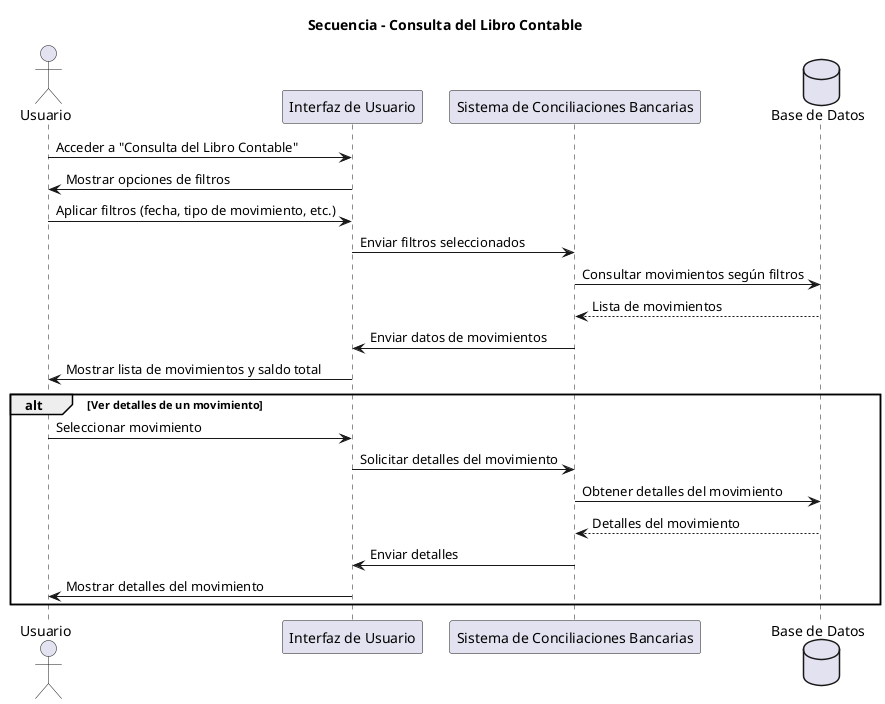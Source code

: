 @startuml
title Secuencia - Consulta del Libro Contable

actor Usuario as User
participant "Interfaz de Usuario" as UI
participant "Sistema de Conciliaciones Bancarias" as Sistema
database "Base de Datos" as BD

User -> UI: Acceder a "Consulta del Libro Contable"
UI -> User: Mostrar opciones de filtros
User -> UI: Aplicar filtros (fecha, tipo de movimiento, etc.)
UI -> Sistema: Enviar filtros seleccionados
Sistema -> BD: Consultar movimientos según filtros
BD --> Sistema: Lista de movimientos
Sistema -> UI: Enviar datos de movimientos
UI -> User: Mostrar lista de movimientos y saldo total

alt Ver detalles de un movimiento
    User -> UI: Seleccionar movimiento
    UI -> Sistema: Solicitar detalles del movimiento
    Sistema -> BD: Obtener detalles del movimiento
    BD --> Sistema: Detalles del movimiento
    Sistema -> UI: Enviar detalles
    UI -> User: Mostrar detalles del movimiento
end

@enduml
